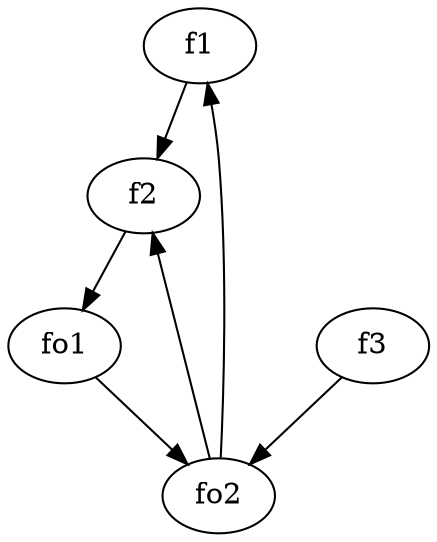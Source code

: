 strict digraph  {
f1;
f2;
f3;
fo1;
fo2;
f1 -> f2  [weight=2];
f2 -> fo1  [weight=2];
f3 -> fo2  [weight=2];
fo1 -> fo2  [weight=2];
fo2 -> f2  [weight=2];
fo2 -> f1  [weight=2];
}
